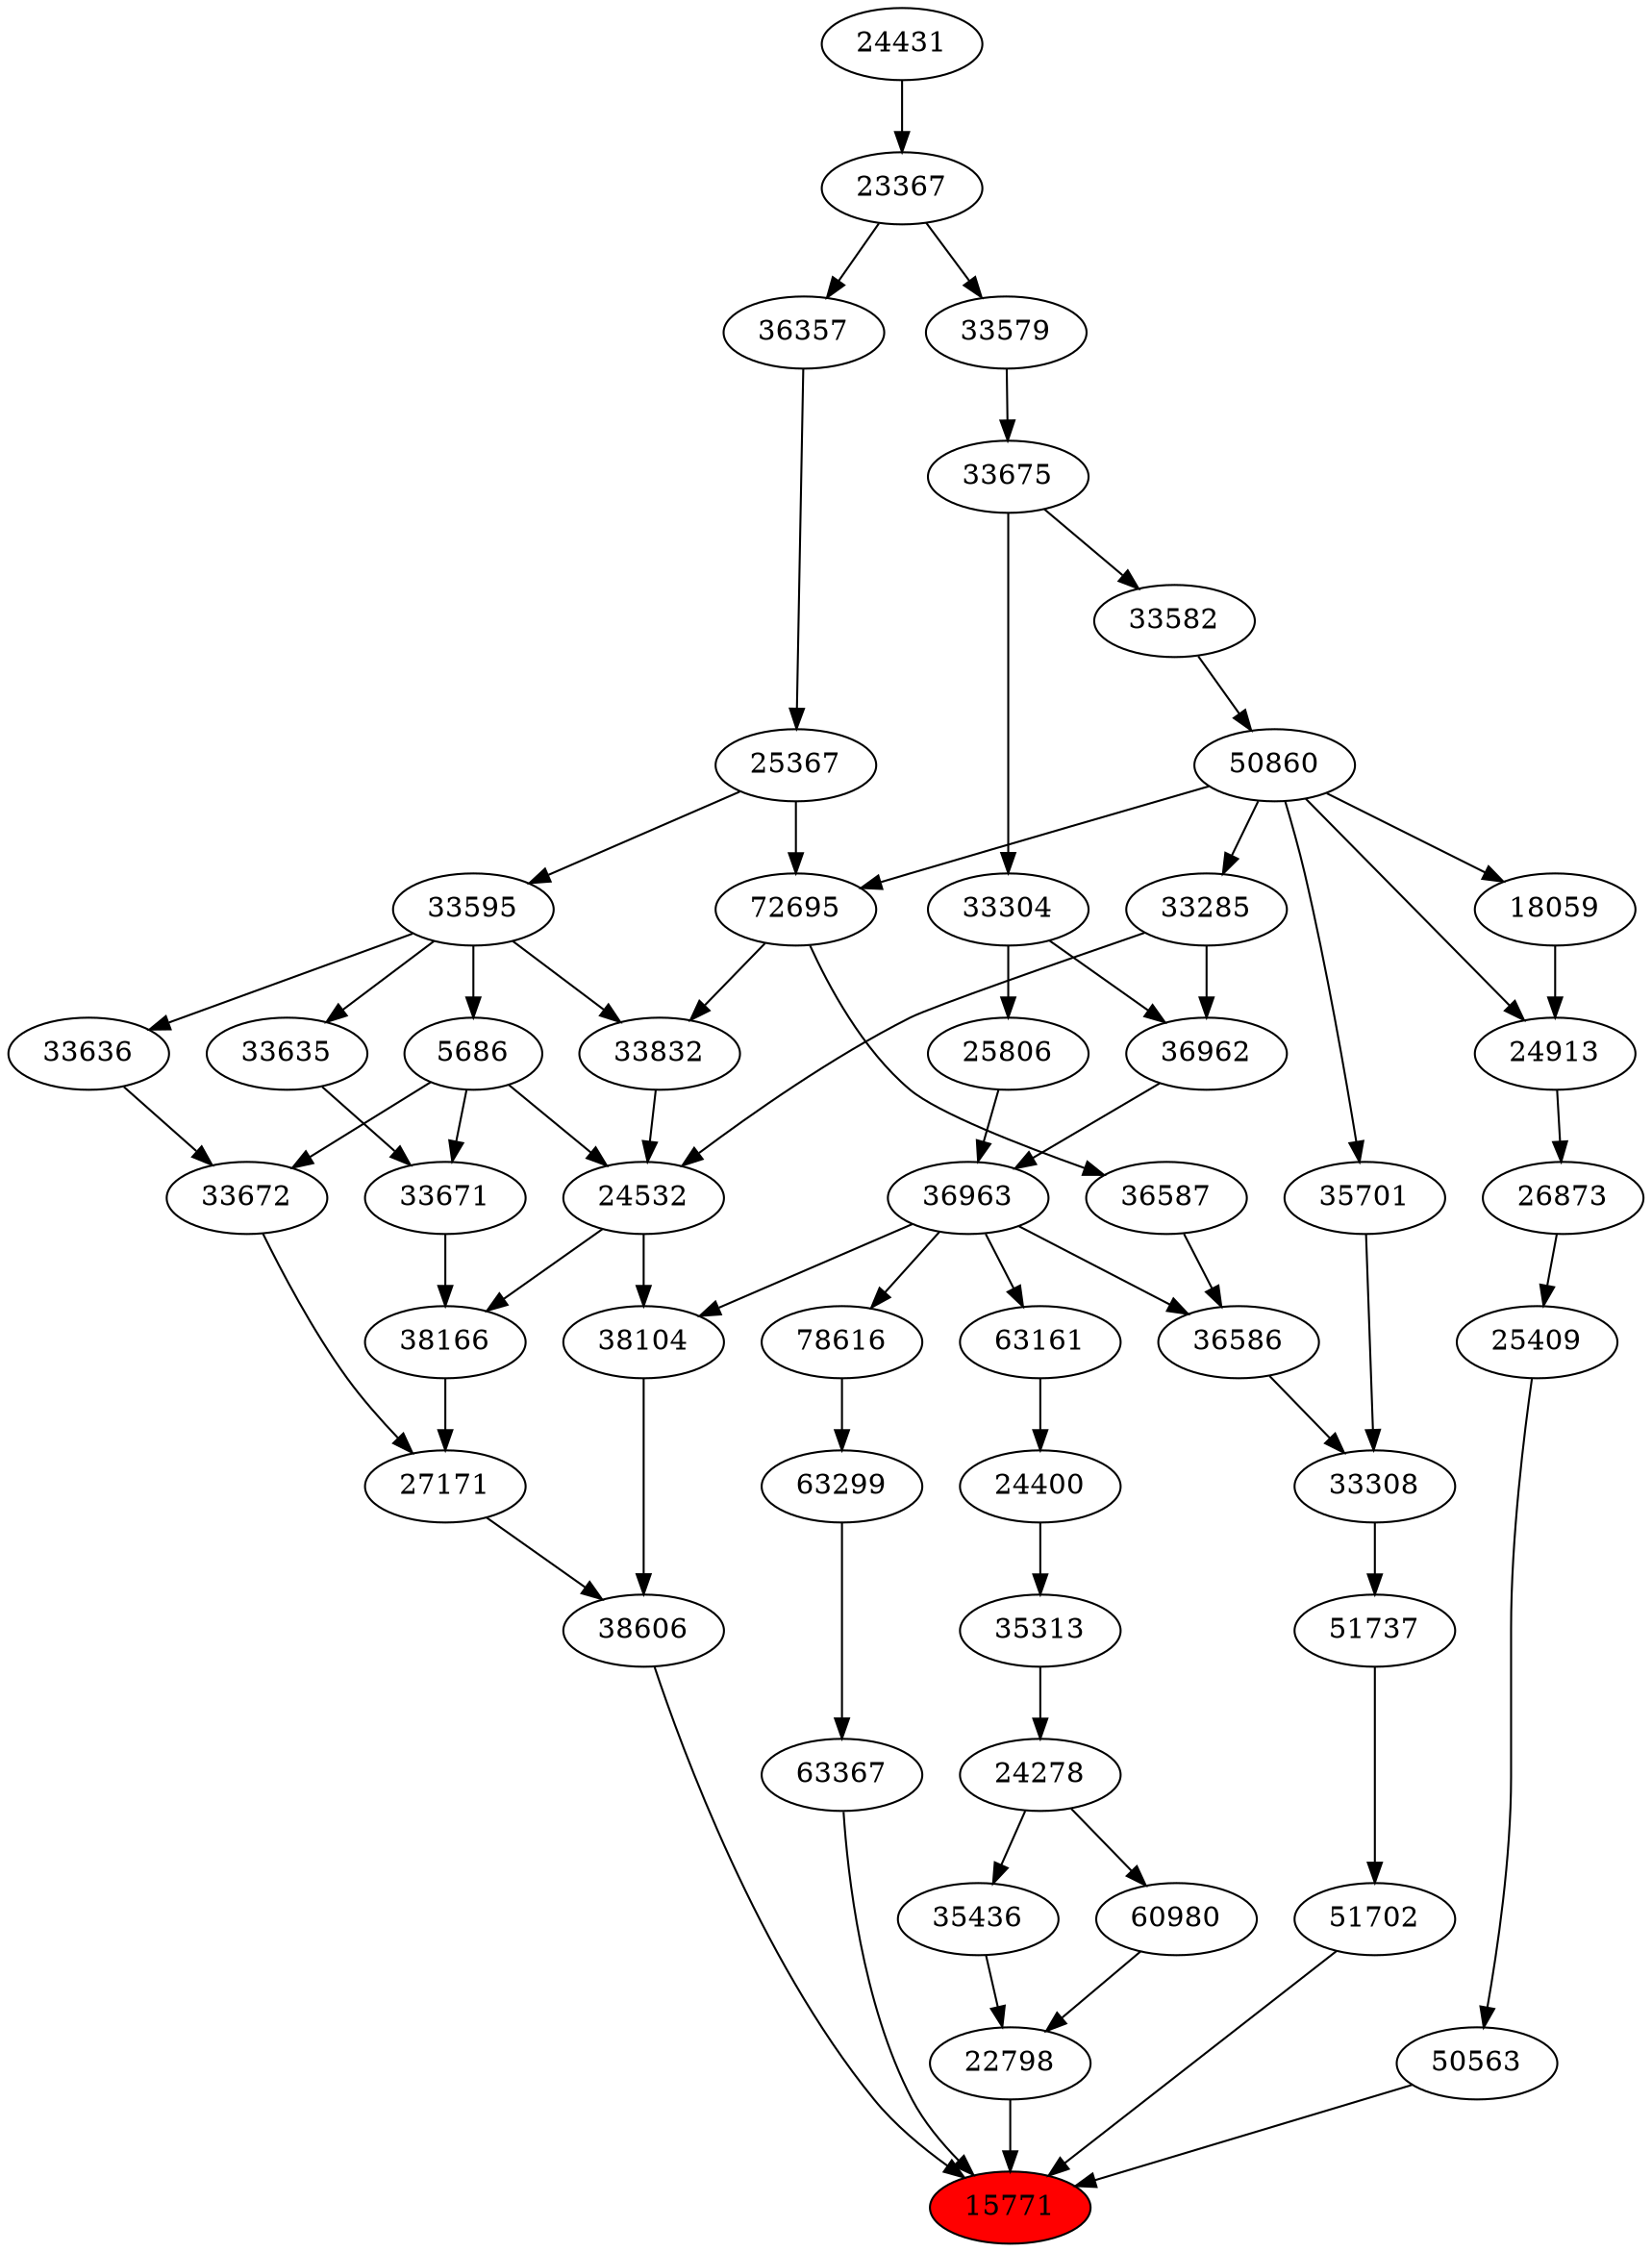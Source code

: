 strict digraph{ 
15771 [label="15771" fillcolor=red style=filled]
38606 -> 15771
22798 -> 15771
51702 -> 15771
63367 -> 15771
50563 -> 15771
38606 [label="38606"]
27171 -> 38606
38104 -> 38606
22798 [label="22798"]
35436 -> 22798
60980 -> 22798
51702 [label="51702"]
51737 -> 51702
63367 [label="63367"]
63299 -> 63367
50563 [label="50563"]
25409 -> 50563
27171 [label="27171"]
33672 -> 27171
38166 -> 27171
38104 [label="38104"]
24532 -> 38104
36963 -> 38104
35436 [label="35436"]
24278 -> 35436
60980 [label="60980"]
24278 -> 60980
51737 [label="51737"]
33308 -> 51737
63299 [label="63299"]
78616 -> 63299
25409 [label="25409"]
26873 -> 25409
33672 [label="33672"]
33636 -> 33672
5686 -> 33672
38166 [label="38166"]
24532 -> 38166
33671 -> 38166
24532 [label="24532"]
33285 -> 24532
5686 -> 24532
33832 -> 24532
36963 [label="36963"]
36962 -> 36963
25806 -> 36963
24278 [label="24278"]
35313 -> 24278
33308 [label="33308"]
36586 -> 33308
35701 -> 33308
78616 [label="78616"]
36963 -> 78616
26873 [label="26873"]
24913 -> 26873
33636 [label="33636"]
33595 -> 33636
5686 [label="5686"]
33595 -> 5686
33671 [label="33671"]
5686 -> 33671
33635 -> 33671
33285 [label="33285"]
50860 -> 33285
33832 [label="33832"]
72695 -> 33832
33595 -> 33832
36962 [label="36962"]
33285 -> 36962
33304 -> 36962
25806 [label="25806"]
33304 -> 25806
35313 [label="35313"]
24400 -> 35313
36586 [label="36586"]
36587 -> 36586
36963 -> 36586
35701 [label="35701"]
50860 -> 35701
24913 [label="24913"]
18059 -> 24913
50860 -> 24913
33595 [label="33595"]
25367 -> 33595
33635 [label="33635"]
33595 -> 33635
50860 [label="50860"]
33582 -> 50860
72695 [label="72695"]
50860 -> 72695
25367 -> 72695
33304 [label="33304"]
33675 -> 33304
24400 [label="24400"]
63161 -> 24400
36587 [label="36587"]
72695 -> 36587
18059 [label="18059"]
50860 -> 18059
25367 [label="25367"]
36357 -> 25367
33582 [label="33582"]
33675 -> 33582
33675 [label="33675"]
33579 -> 33675
63161 [label="63161"]
36963 -> 63161
36357 [label="36357"]
23367 -> 36357
33579 [label="33579"]
23367 -> 33579
23367 [label="23367"]
24431 -> 23367
24431 [label="24431"]
}